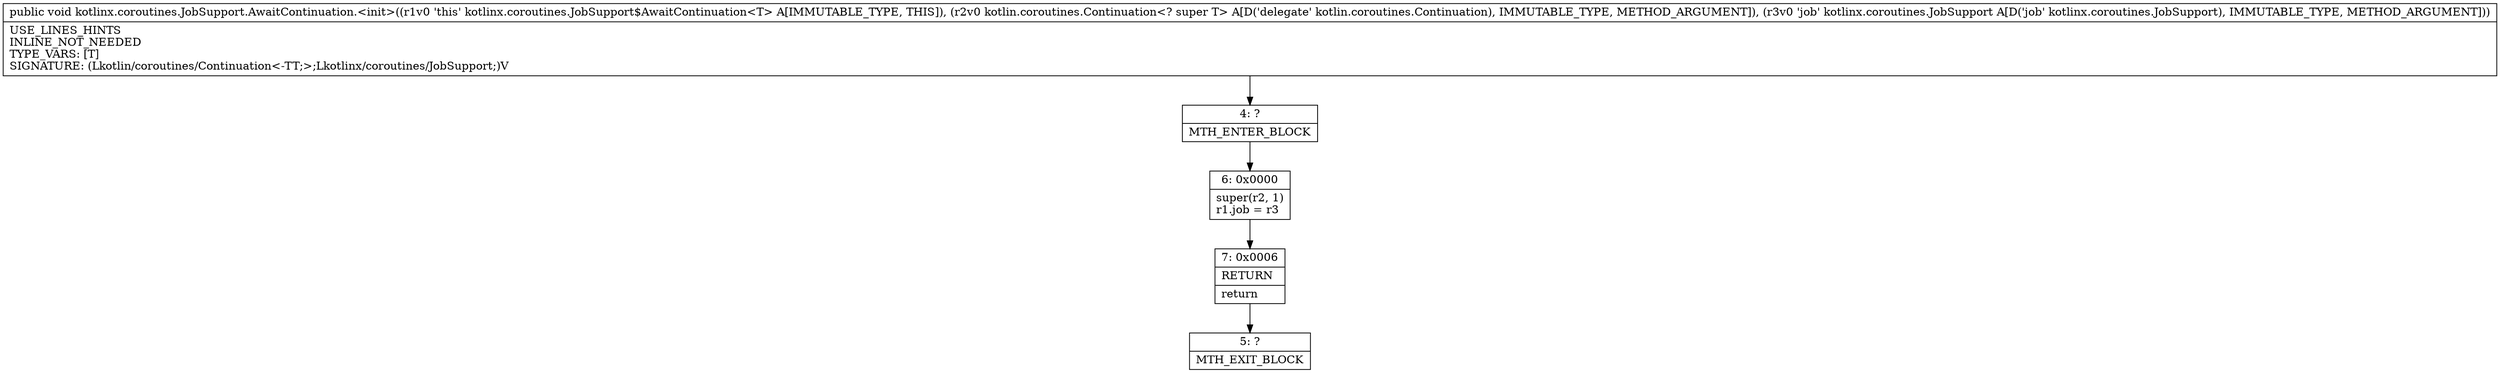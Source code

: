 digraph "CFG forkotlinx.coroutines.JobSupport.AwaitContinuation.\<init\>(Lkotlin\/coroutines\/Continuation;Lkotlinx\/coroutines\/JobSupport;)V" {
Node_4 [shape=record,label="{4\:\ ?|MTH_ENTER_BLOCK\l}"];
Node_6 [shape=record,label="{6\:\ 0x0000|super(r2, 1)\lr1.job = r3\l}"];
Node_7 [shape=record,label="{7\:\ 0x0006|RETURN\l|return\l}"];
Node_5 [shape=record,label="{5\:\ ?|MTH_EXIT_BLOCK\l}"];
MethodNode[shape=record,label="{public void kotlinx.coroutines.JobSupport.AwaitContinuation.\<init\>((r1v0 'this' kotlinx.coroutines.JobSupport$AwaitContinuation\<T\> A[IMMUTABLE_TYPE, THIS]), (r2v0 kotlin.coroutines.Continuation\<? super T\> A[D('delegate' kotlin.coroutines.Continuation), IMMUTABLE_TYPE, METHOD_ARGUMENT]), (r3v0 'job' kotlinx.coroutines.JobSupport A[D('job' kotlinx.coroutines.JobSupport), IMMUTABLE_TYPE, METHOD_ARGUMENT]))  | USE_LINES_HINTS\lINLINE_NOT_NEEDED\lTYPE_VARS: [T]\lSIGNATURE: (Lkotlin\/coroutines\/Continuation\<\-TT;\>;Lkotlinx\/coroutines\/JobSupport;)V\l}"];
MethodNode -> Node_4;Node_4 -> Node_6;
Node_6 -> Node_7;
Node_7 -> Node_5;
}

